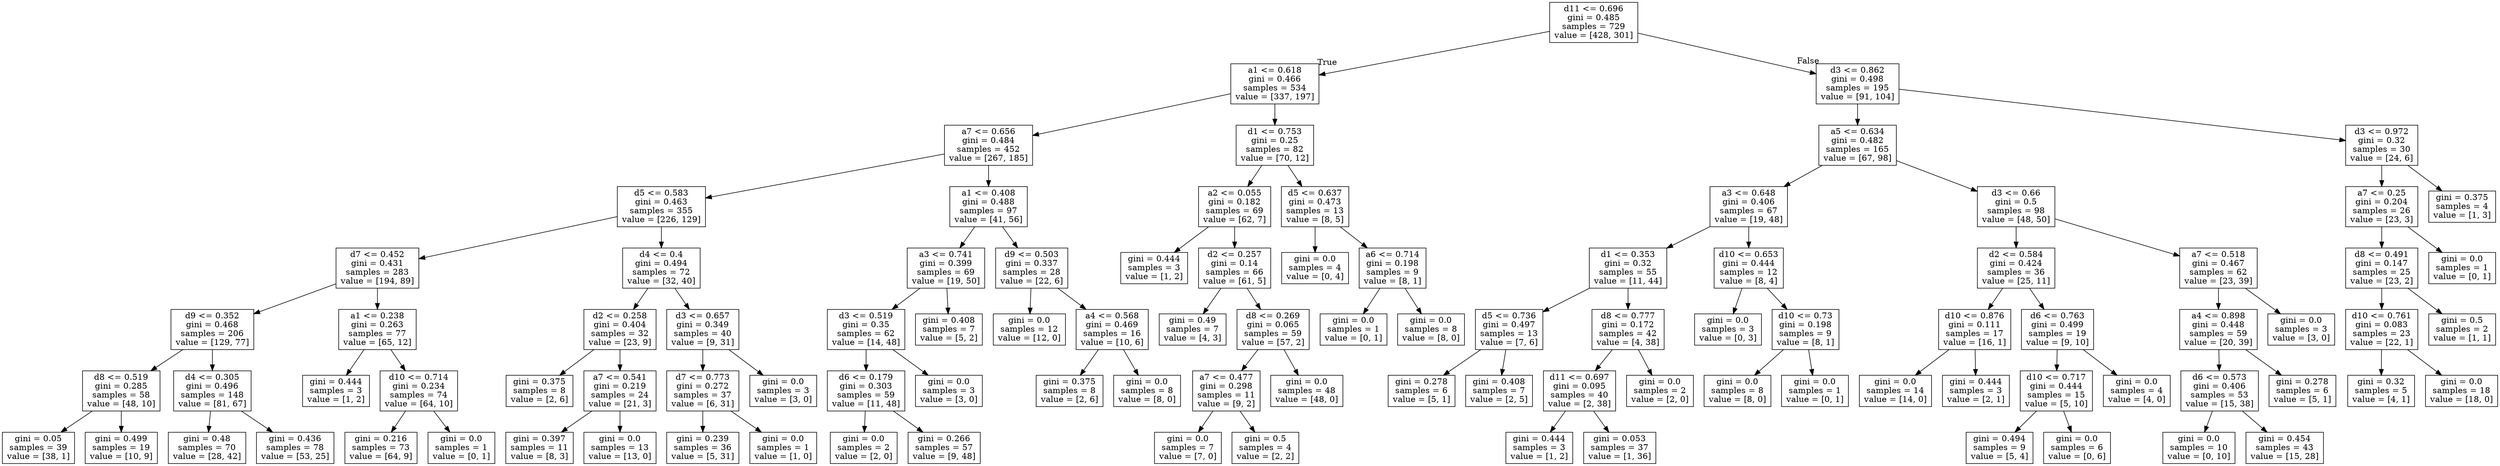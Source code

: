 digraph Tree {
node [shape=box] ;
0 [label="d11 <= 0.696\ngini = 0.485\nsamples = 729\nvalue = [428, 301]"] ;
1 [label="a1 <= 0.618\ngini = 0.466\nsamples = 534\nvalue = [337, 197]"] ;
0 -> 1 [labeldistance=2.5, labelangle=45, headlabel="True"] ;
2 [label="a7 <= 0.656\ngini = 0.484\nsamples = 452\nvalue = [267, 185]"] ;
1 -> 2 ;
3 [label="d5 <= 0.583\ngini = 0.463\nsamples = 355\nvalue = [226, 129]"] ;
2 -> 3 ;
4 [label="d7 <= 0.452\ngini = 0.431\nsamples = 283\nvalue = [194, 89]"] ;
3 -> 4 ;
5 [label="d9 <= 0.352\ngini = 0.468\nsamples = 206\nvalue = [129, 77]"] ;
4 -> 5 ;
6 [label="d8 <= 0.519\ngini = 0.285\nsamples = 58\nvalue = [48, 10]"] ;
5 -> 6 ;
7 [label="gini = 0.05\nsamples = 39\nvalue = [38, 1]"] ;
6 -> 7 ;
8 [label="gini = 0.499\nsamples = 19\nvalue = [10, 9]"] ;
6 -> 8 ;
9 [label="d4 <= 0.305\ngini = 0.496\nsamples = 148\nvalue = [81, 67]"] ;
5 -> 9 ;
10 [label="gini = 0.48\nsamples = 70\nvalue = [28, 42]"] ;
9 -> 10 ;
11 [label="gini = 0.436\nsamples = 78\nvalue = [53, 25]"] ;
9 -> 11 ;
12 [label="a1 <= 0.238\ngini = 0.263\nsamples = 77\nvalue = [65, 12]"] ;
4 -> 12 ;
13 [label="gini = 0.444\nsamples = 3\nvalue = [1, 2]"] ;
12 -> 13 ;
14 [label="d10 <= 0.714\ngini = 0.234\nsamples = 74\nvalue = [64, 10]"] ;
12 -> 14 ;
15 [label="gini = 0.216\nsamples = 73\nvalue = [64, 9]"] ;
14 -> 15 ;
16 [label="gini = 0.0\nsamples = 1\nvalue = [0, 1]"] ;
14 -> 16 ;
17 [label="d4 <= 0.4\ngini = 0.494\nsamples = 72\nvalue = [32, 40]"] ;
3 -> 17 ;
18 [label="d2 <= 0.258\ngini = 0.404\nsamples = 32\nvalue = [23, 9]"] ;
17 -> 18 ;
19 [label="gini = 0.375\nsamples = 8\nvalue = [2, 6]"] ;
18 -> 19 ;
20 [label="a7 <= 0.541\ngini = 0.219\nsamples = 24\nvalue = [21, 3]"] ;
18 -> 20 ;
21 [label="gini = 0.397\nsamples = 11\nvalue = [8, 3]"] ;
20 -> 21 ;
22 [label="gini = 0.0\nsamples = 13\nvalue = [13, 0]"] ;
20 -> 22 ;
23 [label="d3 <= 0.657\ngini = 0.349\nsamples = 40\nvalue = [9, 31]"] ;
17 -> 23 ;
24 [label="d7 <= 0.773\ngini = 0.272\nsamples = 37\nvalue = [6, 31]"] ;
23 -> 24 ;
25 [label="gini = 0.239\nsamples = 36\nvalue = [5, 31]"] ;
24 -> 25 ;
26 [label="gini = 0.0\nsamples = 1\nvalue = [1, 0]"] ;
24 -> 26 ;
27 [label="gini = 0.0\nsamples = 3\nvalue = [3, 0]"] ;
23 -> 27 ;
28 [label="a1 <= 0.408\ngini = 0.488\nsamples = 97\nvalue = [41, 56]"] ;
2 -> 28 ;
29 [label="a3 <= 0.741\ngini = 0.399\nsamples = 69\nvalue = [19, 50]"] ;
28 -> 29 ;
30 [label="d3 <= 0.519\ngini = 0.35\nsamples = 62\nvalue = [14, 48]"] ;
29 -> 30 ;
31 [label="d6 <= 0.179\ngini = 0.303\nsamples = 59\nvalue = [11, 48]"] ;
30 -> 31 ;
32 [label="gini = 0.0\nsamples = 2\nvalue = [2, 0]"] ;
31 -> 32 ;
33 [label="gini = 0.266\nsamples = 57\nvalue = [9, 48]"] ;
31 -> 33 ;
34 [label="gini = 0.0\nsamples = 3\nvalue = [3, 0]"] ;
30 -> 34 ;
35 [label="gini = 0.408\nsamples = 7\nvalue = [5, 2]"] ;
29 -> 35 ;
36 [label="d9 <= 0.503\ngini = 0.337\nsamples = 28\nvalue = [22, 6]"] ;
28 -> 36 ;
37 [label="gini = 0.0\nsamples = 12\nvalue = [12, 0]"] ;
36 -> 37 ;
38 [label="a4 <= 0.568\ngini = 0.469\nsamples = 16\nvalue = [10, 6]"] ;
36 -> 38 ;
39 [label="gini = 0.375\nsamples = 8\nvalue = [2, 6]"] ;
38 -> 39 ;
40 [label="gini = 0.0\nsamples = 8\nvalue = [8, 0]"] ;
38 -> 40 ;
41 [label="d1 <= 0.753\ngini = 0.25\nsamples = 82\nvalue = [70, 12]"] ;
1 -> 41 ;
42 [label="a2 <= 0.055\ngini = 0.182\nsamples = 69\nvalue = [62, 7]"] ;
41 -> 42 ;
43 [label="gini = 0.444\nsamples = 3\nvalue = [1, 2]"] ;
42 -> 43 ;
44 [label="d2 <= 0.257\ngini = 0.14\nsamples = 66\nvalue = [61, 5]"] ;
42 -> 44 ;
45 [label="gini = 0.49\nsamples = 7\nvalue = [4, 3]"] ;
44 -> 45 ;
46 [label="d8 <= 0.269\ngini = 0.065\nsamples = 59\nvalue = [57, 2]"] ;
44 -> 46 ;
47 [label="a7 <= 0.477\ngini = 0.298\nsamples = 11\nvalue = [9, 2]"] ;
46 -> 47 ;
48 [label="gini = 0.0\nsamples = 7\nvalue = [7, 0]"] ;
47 -> 48 ;
49 [label="gini = 0.5\nsamples = 4\nvalue = [2, 2]"] ;
47 -> 49 ;
50 [label="gini = 0.0\nsamples = 48\nvalue = [48, 0]"] ;
46 -> 50 ;
51 [label="d5 <= 0.637\ngini = 0.473\nsamples = 13\nvalue = [8, 5]"] ;
41 -> 51 ;
52 [label="gini = 0.0\nsamples = 4\nvalue = [0, 4]"] ;
51 -> 52 ;
53 [label="a6 <= 0.714\ngini = 0.198\nsamples = 9\nvalue = [8, 1]"] ;
51 -> 53 ;
54 [label="gini = 0.0\nsamples = 1\nvalue = [0, 1]"] ;
53 -> 54 ;
55 [label="gini = 0.0\nsamples = 8\nvalue = [8, 0]"] ;
53 -> 55 ;
56 [label="d3 <= 0.862\ngini = 0.498\nsamples = 195\nvalue = [91, 104]"] ;
0 -> 56 [labeldistance=2.5, labelangle=-45, headlabel="False"] ;
57 [label="a5 <= 0.634\ngini = 0.482\nsamples = 165\nvalue = [67, 98]"] ;
56 -> 57 ;
58 [label="a3 <= 0.648\ngini = 0.406\nsamples = 67\nvalue = [19, 48]"] ;
57 -> 58 ;
59 [label="d1 <= 0.353\ngini = 0.32\nsamples = 55\nvalue = [11, 44]"] ;
58 -> 59 ;
60 [label="d5 <= 0.736\ngini = 0.497\nsamples = 13\nvalue = [7, 6]"] ;
59 -> 60 ;
61 [label="gini = 0.278\nsamples = 6\nvalue = [5, 1]"] ;
60 -> 61 ;
62 [label="gini = 0.408\nsamples = 7\nvalue = [2, 5]"] ;
60 -> 62 ;
63 [label="d8 <= 0.777\ngini = 0.172\nsamples = 42\nvalue = [4, 38]"] ;
59 -> 63 ;
64 [label="d11 <= 0.697\ngini = 0.095\nsamples = 40\nvalue = [2, 38]"] ;
63 -> 64 ;
65 [label="gini = 0.444\nsamples = 3\nvalue = [1, 2]"] ;
64 -> 65 ;
66 [label="gini = 0.053\nsamples = 37\nvalue = [1, 36]"] ;
64 -> 66 ;
67 [label="gini = 0.0\nsamples = 2\nvalue = [2, 0]"] ;
63 -> 67 ;
68 [label="d10 <= 0.653\ngini = 0.444\nsamples = 12\nvalue = [8, 4]"] ;
58 -> 68 ;
69 [label="gini = 0.0\nsamples = 3\nvalue = [0, 3]"] ;
68 -> 69 ;
70 [label="d10 <= 0.73\ngini = 0.198\nsamples = 9\nvalue = [8, 1]"] ;
68 -> 70 ;
71 [label="gini = 0.0\nsamples = 8\nvalue = [8, 0]"] ;
70 -> 71 ;
72 [label="gini = 0.0\nsamples = 1\nvalue = [0, 1]"] ;
70 -> 72 ;
73 [label="d3 <= 0.66\ngini = 0.5\nsamples = 98\nvalue = [48, 50]"] ;
57 -> 73 ;
74 [label="d2 <= 0.584\ngini = 0.424\nsamples = 36\nvalue = [25, 11]"] ;
73 -> 74 ;
75 [label="d10 <= 0.876\ngini = 0.111\nsamples = 17\nvalue = [16, 1]"] ;
74 -> 75 ;
76 [label="gini = 0.0\nsamples = 14\nvalue = [14, 0]"] ;
75 -> 76 ;
77 [label="gini = 0.444\nsamples = 3\nvalue = [2, 1]"] ;
75 -> 77 ;
78 [label="d6 <= 0.763\ngini = 0.499\nsamples = 19\nvalue = [9, 10]"] ;
74 -> 78 ;
79 [label="d10 <= 0.717\ngini = 0.444\nsamples = 15\nvalue = [5, 10]"] ;
78 -> 79 ;
80 [label="gini = 0.494\nsamples = 9\nvalue = [5, 4]"] ;
79 -> 80 ;
81 [label="gini = 0.0\nsamples = 6\nvalue = [0, 6]"] ;
79 -> 81 ;
82 [label="gini = 0.0\nsamples = 4\nvalue = [4, 0]"] ;
78 -> 82 ;
83 [label="a7 <= 0.518\ngini = 0.467\nsamples = 62\nvalue = [23, 39]"] ;
73 -> 83 ;
84 [label="a4 <= 0.898\ngini = 0.448\nsamples = 59\nvalue = [20, 39]"] ;
83 -> 84 ;
85 [label="d6 <= 0.573\ngini = 0.406\nsamples = 53\nvalue = [15, 38]"] ;
84 -> 85 ;
86 [label="gini = 0.0\nsamples = 10\nvalue = [0, 10]"] ;
85 -> 86 ;
87 [label="gini = 0.454\nsamples = 43\nvalue = [15, 28]"] ;
85 -> 87 ;
88 [label="gini = 0.278\nsamples = 6\nvalue = [5, 1]"] ;
84 -> 88 ;
89 [label="gini = 0.0\nsamples = 3\nvalue = [3, 0]"] ;
83 -> 89 ;
90 [label="d3 <= 0.972\ngini = 0.32\nsamples = 30\nvalue = [24, 6]"] ;
56 -> 90 ;
91 [label="a7 <= 0.25\ngini = 0.204\nsamples = 26\nvalue = [23, 3]"] ;
90 -> 91 ;
92 [label="d8 <= 0.491\ngini = 0.147\nsamples = 25\nvalue = [23, 2]"] ;
91 -> 92 ;
93 [label="d10 <= 0.761\ngini = 0.083\nsamples = 23\nvalue = [22, 1]"] ;
92 -> 93 ;
94 [label="gini = 0.32\nsamples = 5\nvalue = [4, 1]"] ;
93 -> 94 ;
95 [label="gini = 0.0\nsamples = 18\nvalue = [18, 0]"] ;
93 -> 95 ;
96 [label="gini = 0.5\nsamples = 2\nvalue = [1, 1]"] ;
92 -> 96 ;
97 [label="gini = 0.0\nsamples = 1\nvalue = [0, 1]"] ;
91 -> 97 ;
98 [label="gini = 0.375\nsamples = 4\nvalue = [1, 3]"] ;
90 -> 98 ;
}